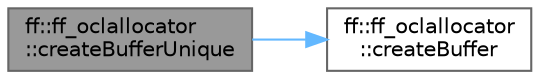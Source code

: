 digraph "ff::ff_oclallocator::createBufferUnique"
{
 // LATEX_PDF_SIZE
  bgcolor="transparent";
  edge [fontname=Helvetica,fontsize=10,labelfontname=Helvetica,labelfontsize=10];
  node [fontname=Helvetica,fontsize=10,shape=box,height=0.2,width=0.4];
  rankdir="LR";
  Node1 [id="Node000001",label="ff::ff_oclallocator\l::createBufferUnique",height=0.2,width=0.4,color="gray40", fillcolor="grey60", style="filled", fontcolor="black",tooltip=" "];
  Node1 -> Node2 [id="edge1_Node000001_Node000002",color="steelblue1",style="solid",tooltip=" "];
  Node2 [id="Node000002",label="ff::ff_oclallocator\l::createBuffer",height=0.2,width=0.4,color="grey40", fillcolor="white", style="filled",URL="$classff_1_1ff__oclallocator.html#a45545b2dde44ca85d0c09dd11da5fdb8",tooltip=" "];
}
